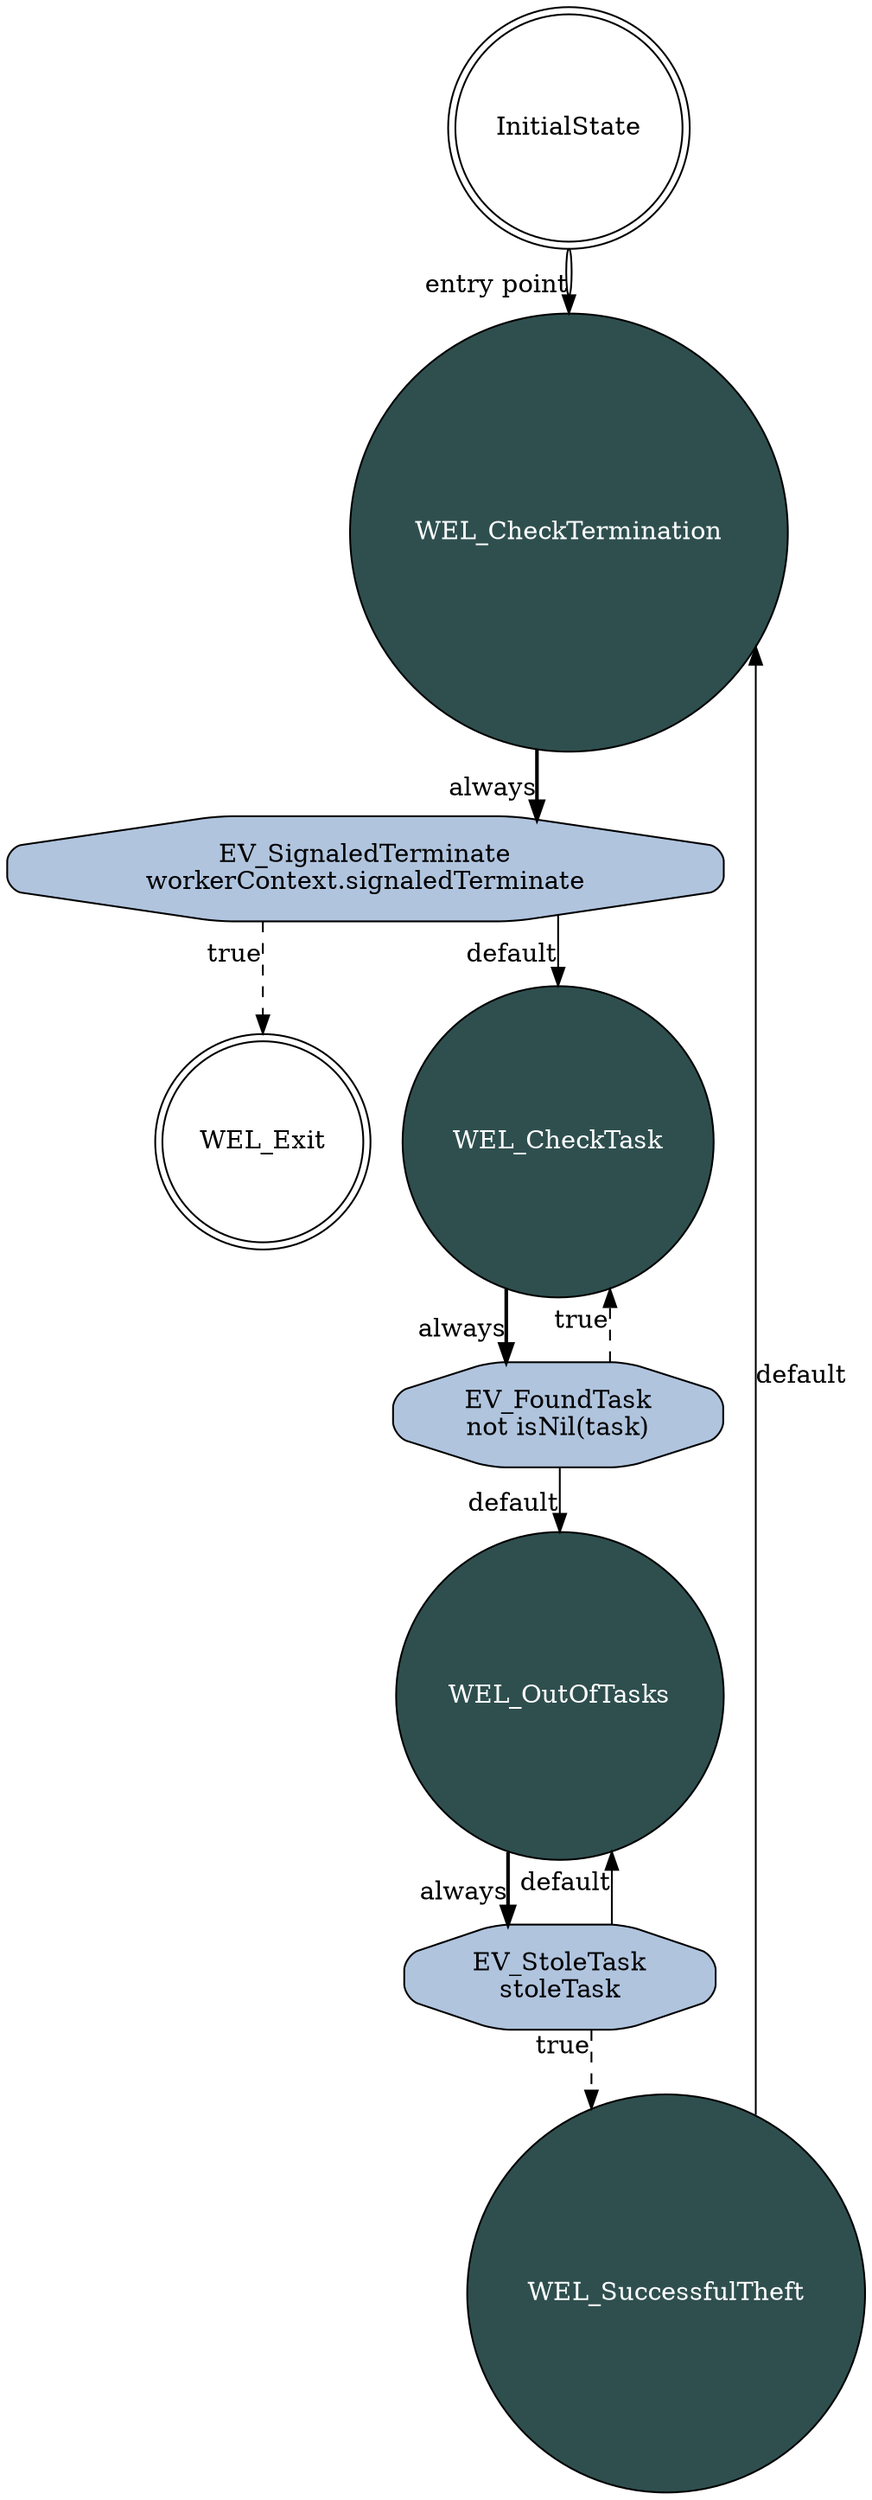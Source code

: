 digraph workerEventLoop{
    splines=ortho;
    node [shape = doublecircle]; InitialState WEL_Exit;
    node [shape = circle, fontcolor=white, fillcolor=darkslategrey, style="filled"]; WEL_CheckTask WEL_OutOfTasks WEL_CheckTermination WEL_SuccessfulTheft;
    InitialState -> WEL_CheckTermination [color="black:invis:black", xlabel="entry point"];
    node [shape = octagon, fontcolor=black, fillcolor=lightsteelblue, style="rounded,filled"]; WEL_CheckTask_EV_FoundTask WEL_OutOfTasks_EV_StoleTask WEL_CheckTermination_EV_SignaledTerminate ;
    WEL_CheckTask_EV_FoundTask [label="EV_FoundTask\nnot isNil(task)"];
    WEL_OutOfTasks_EV_StoleTask [label="EV_StoleTask\nstoleTask"];
    WEL_CheckTermination_EV_SignaledTerminate [label="EV_SignaledTerminate\nworkerContext.signaledTerminate"];
    WEL_CheckTask -> WEL_CheckTask_EV_FoundTask[style=bold, xlabel="always"];
    WEL_CheckTask_EV_FoundTask -> WEL_CheckTask [style=dashed, xlabel="true"];
    WEL_CheckTask_EV_FoundTask -> WEL_OutOfTasks [xlabel="default"];
    WEL_OutOfTasks -> WEL_OutOfTasks_EV_StoleTask[style=bold, xlabel="always"];
    WEL_OutOfTasks_EV_StoleTask -> WEL_SuccessfulTheft [style=dashed, xlabel="true"];
    WEL_OutOfTasks_EV_StoleTask -> WEL_OutOfTasks [xlabel="default"];
    WEL_CheckTermination -> WEL_CheckTermination_EV_SignaledTerminate[style=bold, xlabel="always"];
    WEL_CheckTermination_EV_SignaledTerminate -> WEL_Exit [style=dashed, xlabel="true"];
    WEL_CheckTermination_EV_SignaledTerminate -> WEL_CheckTask [xlabel="default"];
    WEL_SuccessfulTheft -> WEL_CheckTermination [xlabel="default"];
}
